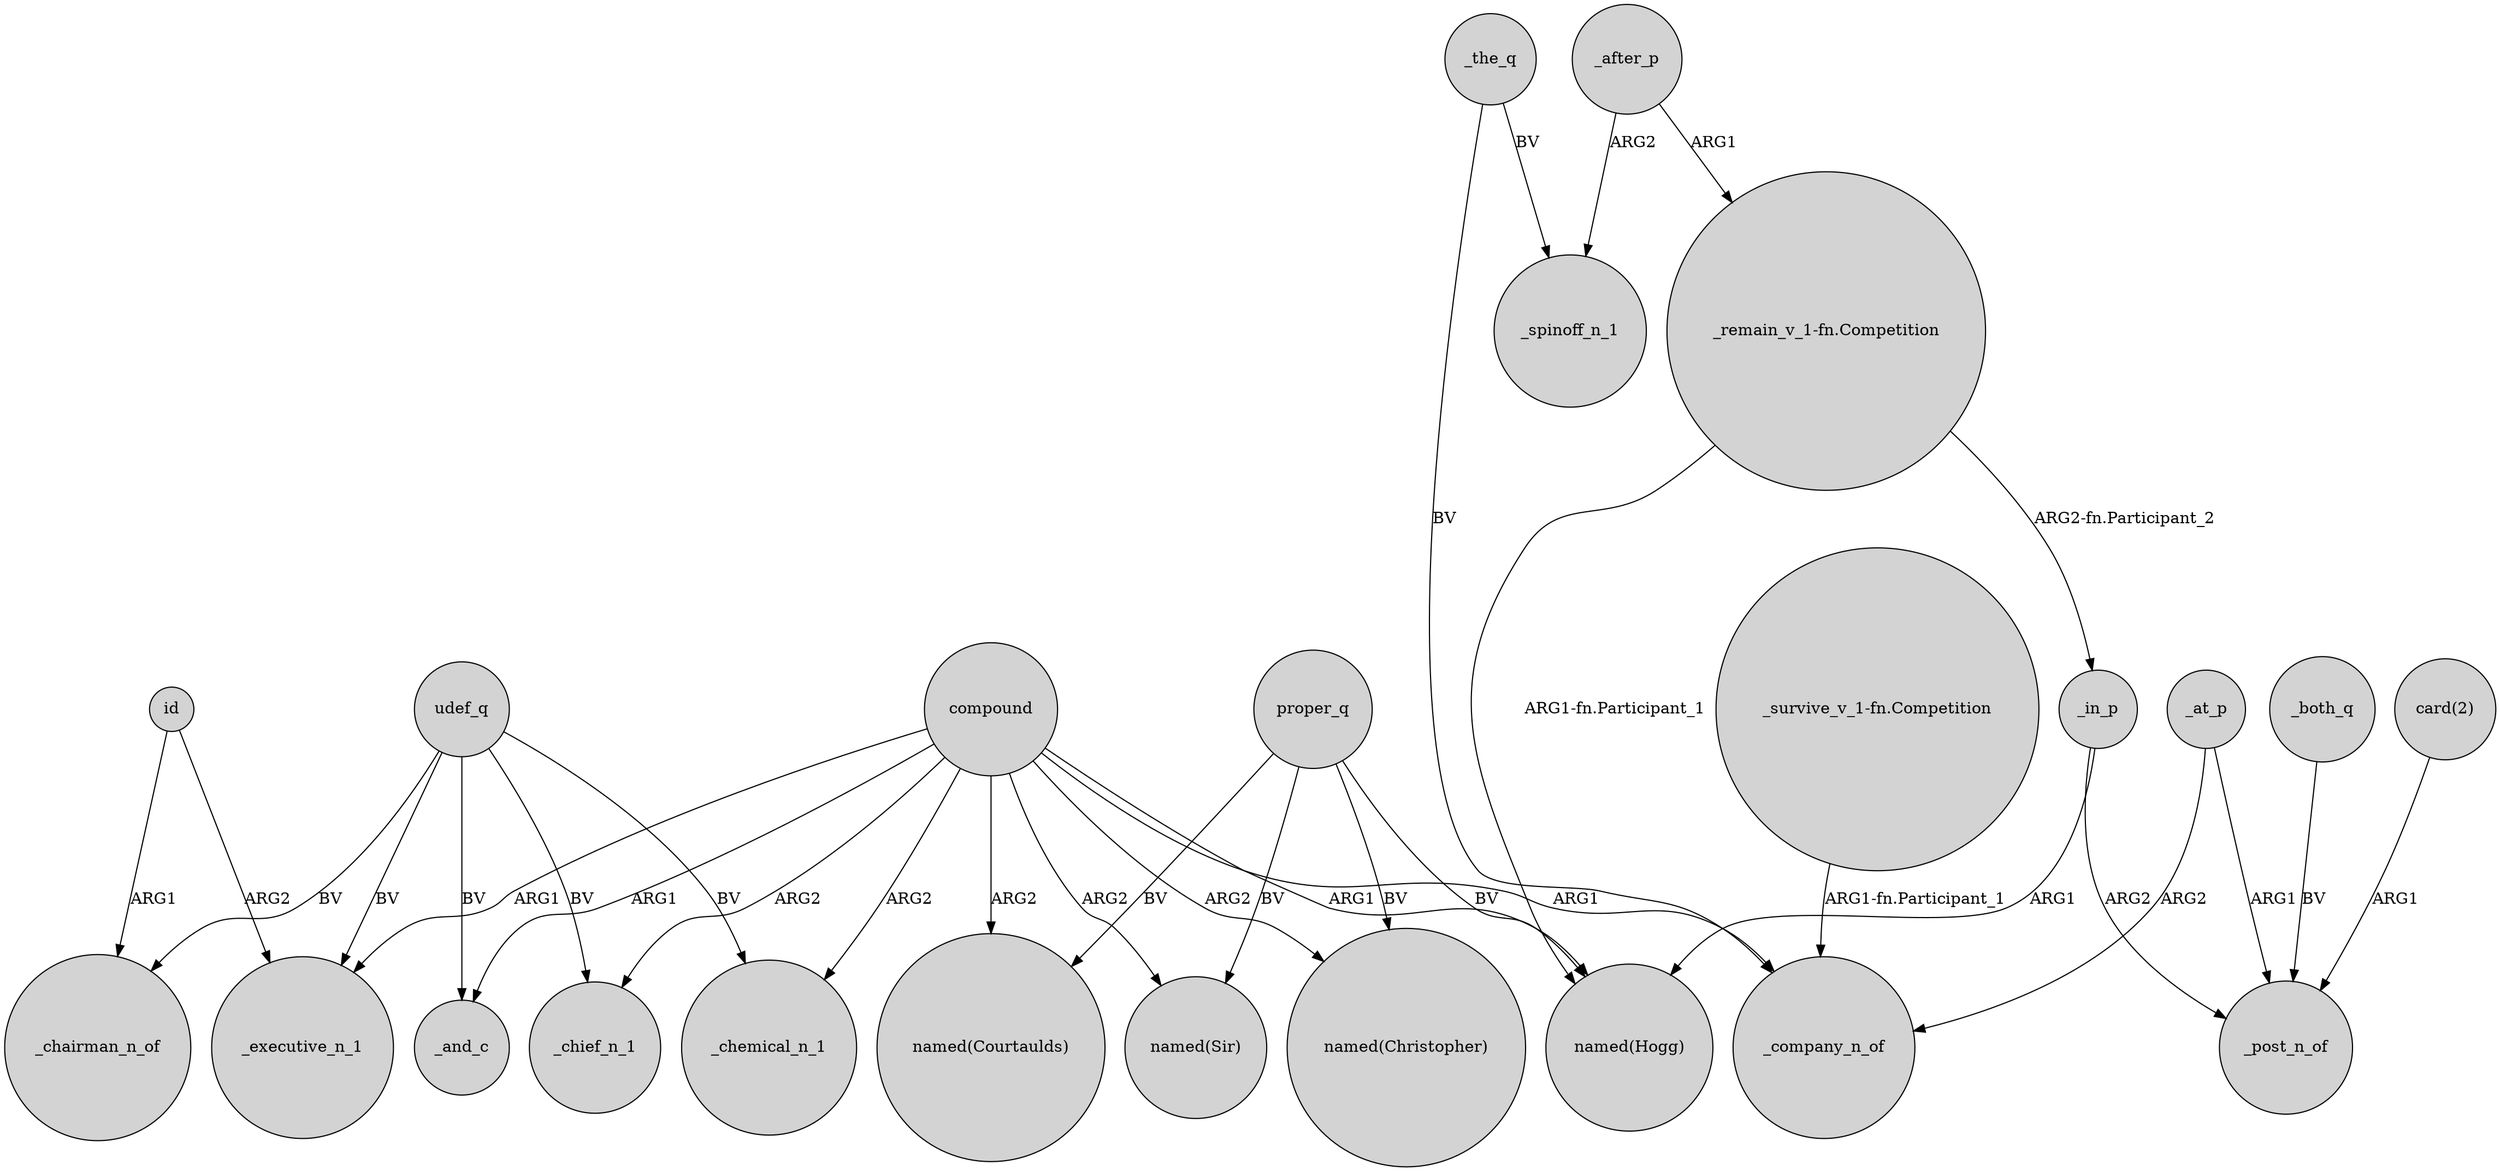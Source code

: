 digraph {
	node [shape=circle style=filled]
	id -> _chairman_n_of [label=ARG1]
	_at_p -> _post_n_of [label=ARG1]
	"_remain_v_1-fn.Competition" -> "named(Hogg)" [label="ARG1-fn.Participant_1"]
	compound -> _and_c [label=ARG1]
	proper_q -> "named(Hogg)" [label=BV]
	compound -> _chief_n_1 [label=ARG2]
	compound -> _chemical_n_1 [label=ARG2]
	proper_q -> "named(Sir)" [label=BV]
	compound -> "named(Sir)" [label=ARG2]
	udef_q -> _chairman_n_of [label=BV]
	_the_q -> _spinoff_n_1 [label=BV]
	id -> _executive_n_1 [label=ARG2]
	udef_q -> _chief_n_1 [label=BV]
	"_remain_v_1-fn.Competition" -> _in_p [label="ARG2-fn.Participant_2"]
	compound -> _company_n_of [label=ARG1]
	udef_q -> _and_c [label=BV]
	udef_q -> _chemical_n_1 [label=BV]
	compound -> "named(Hogg)" [label=ARG1]
	_both_q -> _post_n_of [label=BV]
	_at_p -> _company_n_of [label=ARG2]
	udef_q -> _executive_n_1 [label=BV]
	proper_q -> "named(Courtaulds)" [label=BV]
	_after_p -> _spinoff_n_1 [label=ARG2]
	compound -> "named(Christopher)" [label=ARG2]
	compound -> _executive_n_1 [label=ARG1]
	_in_p -> "named(Hogg)" [label=ARG1]
	"_survive_v_1-fn.Competition" -> _company_n_of [label="ARG1-fn.Participant_1"]
	_after_p -> "_remain_v_1-fn.Competition" [label=ARG1]
	compound -> "named(Courtaulds)" [label=ARG2]
	proper_q -> "named(Christopher)" [label=BV]
	_the_q -> _company_n_of [label=BV]
	_in_p -> _post_n_of [label=ARG2]
	"card(2)" -> _post_n_of [label=ARG1]
}
